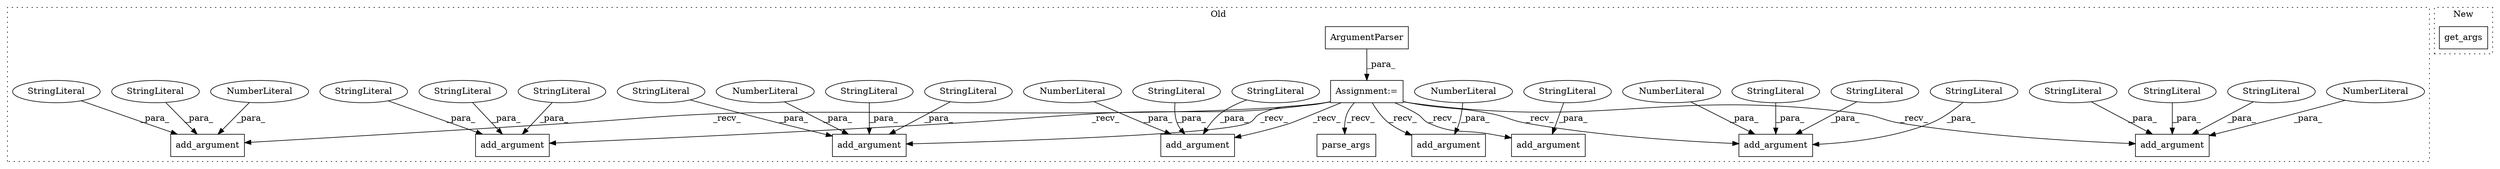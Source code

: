 digraph G {
subgraph cluster0 {
1 [label="add_argument" a="32" s="3816,3883" l="13,1" shape="box"];
3 [label="ArgumentParser" a="32" s="3470,3508" l="15,1" shape="box"];
4 [label="add_argument" a="32" s="4062,4120" l="13,1" shape="box"];
5 [label="StringLiteral" a="45" s="4090" l="3" shape="ellipse"];
6 [label="StringLiteral" a="45" s="3829" l="6" shape="ellipse"];
7 [label="parse_args" a="32" s="4331" l="12" shape="box"];
8 [label="StringLiteral" a="45" s="4075" l="8" shape="ellipse"];
9 [label="StringLiteral" a="45" s="3852" l="31" shape="ellipse"];
10 [label="Assignment:=" a="7" s="3460" l="1" shape="box"];
11 [label="add_argument" a="32" s="3897,3966" l="13,1" shape="box"];
12 [label="NumberLiteral" a="34" s="3842" l="4" shape="ellipse"];
13 [label="add_argument" a="32" s="4134,4232" l="13,1" shape="box"];
14 [label="NumberLiteral" a="34" s="4088" l="1" shape="ellipse"];
15 [label="add_argument" a="32" s="3522,3606" l="13,1" shape="box"];
16 [label="NumberLiteral" a="34" s="3554" l="2" shape="ellipse"];
17 [label="add_argument" a="32" s="3620,3712" l="13,1" shape="box"];
18 [label="NumberLiteral" a="34" s="4168" l="2" shape="ellipse"];
19 [label="StringLiteral" a="45" s="3937" l="29" shape="ellipse"];
20 [label="StringLiteral" a="45" s="3666" l="46" shape="ellipse"];
21 [label="StringLiteral" a="45" s="3847" l="4" shape="ellipse"];
22 [label="StringLiteral" a="45" s="3910" l="12" shape="ellipse"];
23 [label="StringLiteral" a="45" s="4171" l="3" shape="ellipse"];
24 [label="StringLiteral" a="45" s="3933" l="3" shape="ellipse"];
25 [label="StringLiteral" a="45" s="3633" l="19" shape="ellipse"];
26 [label="StringLiteral" a="45" s="3662" l="3" shape="ellipse"];
27 [label="StringLiteral" a="45" s="4094" l="26" shape="ellipse"];
28 [label="add_argument" a="32" s="3726,3802" l="13,1" shape="box"];
29 [label="NumberLiteral" a="34" s="3929" l="3" shape="ellipse"];
30 [label="add_argument" a="32" s="4246,4312" l="13,1" shape="box"];
31 [label="NumberLiteral" a="34" s="3754" l="2" shape="ellipse"];
32 [label="StringLiteral" a="45" s="3535" l="14" shape="ellipse"];
33 [label="StringLiteral" a="45" s="4259" l="13" shape="ellipse"];
34 [label="StringLiteral" a="45" s="4147" l="16" shape="ellipse"];
35 [label="StringLiteral" a="45" s="3557" l="3" shape="ellipse"];
label = "Old";
style="dotted";
}
subgraph cluster1 {
2 [label="get_args" a="32" s="4423" l="10" shape="box"];
label = "New";
style="dotted";
}
3 -> 10 [label="_para_"];
5 -> 4 [label="_para_"];
6 -> 1 [label="_para_"];
8 -> 4 [label="_para_"];
9 -> 1 [label="_para_"];
10 -> 1 [label="_recv_"];
10 -> 30 [label="_recv_"];
10 -> 28 [label="_recv_"];
10 -> 7 [label="_recv_"];
10 -> 11 [label="_recv_"];
10 -> 15 [label="_recv_"];
10 -> 17 [label="_recv_"];
10 -> 13 [label="_recv_"];
10 -> 4 [label="_recv_"];
12 -> 1 [label="_para_"];
14 -> 4 [label="_para_"];
16 -> 15 [label="_para_"];
18 -> 13 [label="_para_"];
19 -> 11 [label="_para_"];
20 -> 17 [label="_para_"];
21 -> 1 [label="_para_"];
22 -> 11 [label="_para_"];
23 -> 13 [label="_para_"];
24 -> 11 [label="_para_"];
25 -> 17 [label="_para_"];
26 -> 17 [label="_para_"];
27 -> 4 [label="_para_"];
29 -> 11 [label="_para_"];
31 -> 28 [label="_para_"];
32 -> 15 [label="_para_"];
33 -> 30 [label="_para_"];
34 -> 13 [label="_para_"];
35 -> 15 [label="_para_"];
}